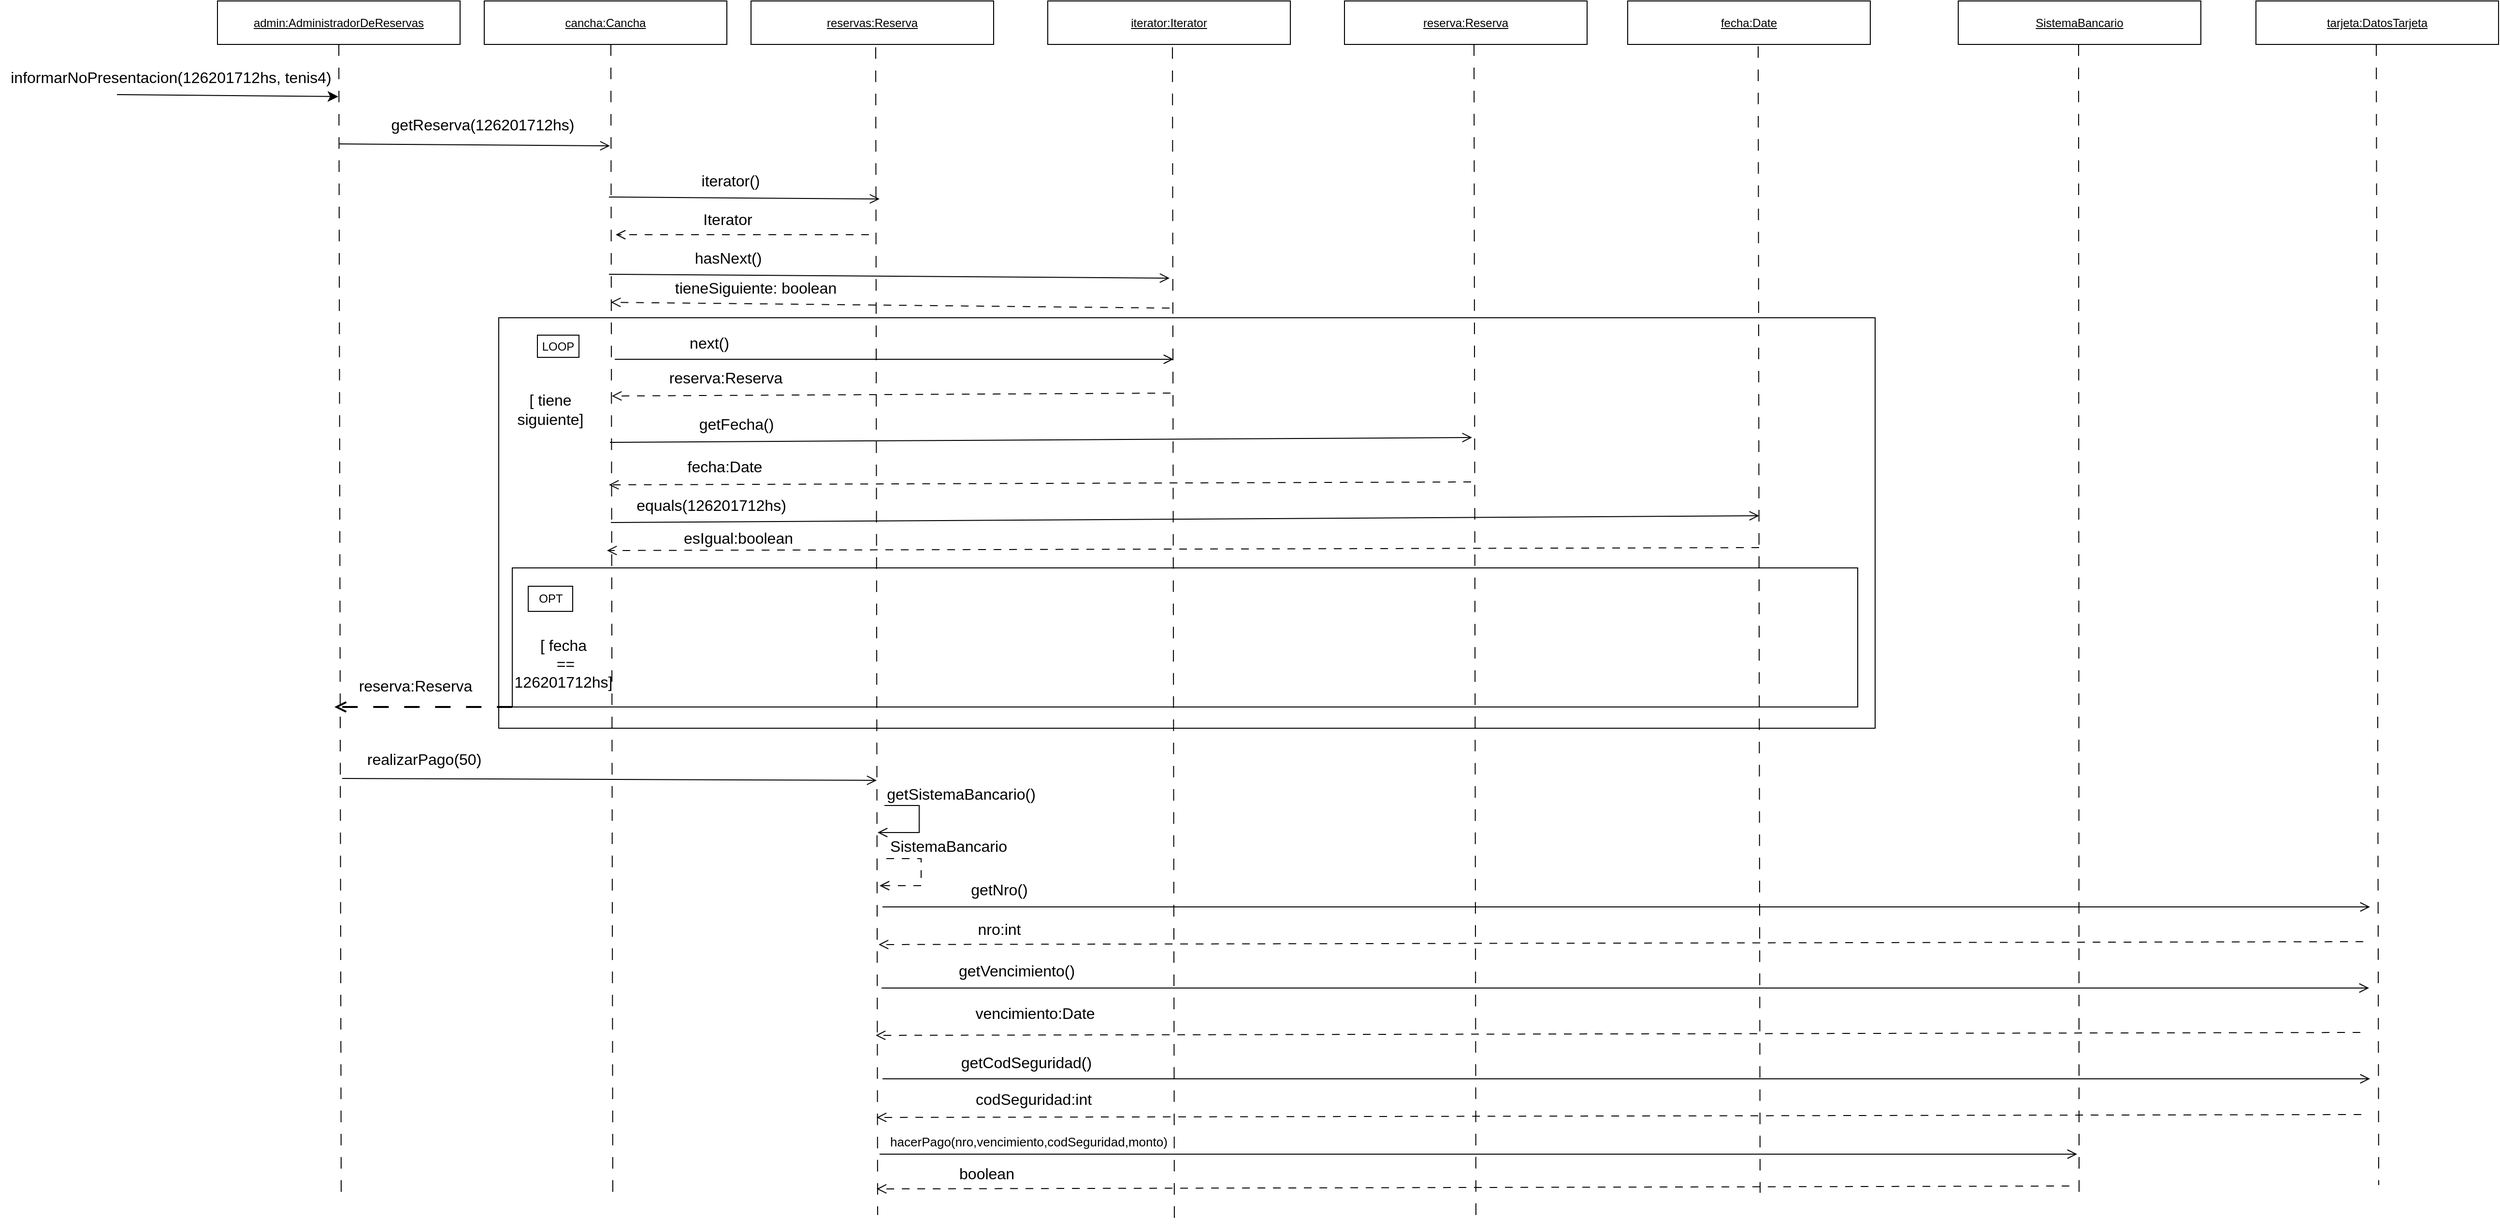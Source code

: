 <mxfile version="24.4.8" type="device">
  <diagram name="Página-1" id="lqZUrQwgJUGXGH3_-4Pu">
    <mxGraphModel dx="4897" dy="2954" grid="0" gridSize="10" guides="1" tooltips="1" connect="1" arrows="1" fold="1" page="0" pageScale="1" pageWidth="827" pageHeight="1169" math="0" shadow="0">
      <root>
        <mxCell id="0" />
        <mxCell id="1" parent="0" />
        <mxCell id="uq75FCylCMwHS8_xi1bC-27" value="" style="rounded=0;whiteSpace=wrap;html=1;" vertex="1" parent="1">
          <mxGeometry x="-29" y="171" width="1424" height="425" as="geometry" />
        </mxCell>
        <mxCell id="uq75FCylCMwHS8_xi1bC-50" value="" style="rounded=0;whiteSpace=wrap;html=1;" vertex="1" parent="1">
          <mxGeometry x="-15" y="430" width="1392" height="144" as="geometry" />
        </mxCell>
        <mxCell id="uq75FCylCMwHS8_xi1bC-2" style="edgeStyle=none;curved=1;rounded=0;orthogonalLoop=1;jettySize=auto;html=1;fontSize=12;startSize=8;endSize=8;endArrow=none;endFill=0;dashed=1;dashPattern=12 12;" edge="1" parent="1" source="uq75FCylCMwHS8_xi1bC-1">
          <mxGeometry relative="1" as="geometry">
            <mxPoint x="-192" y="1081" as="targetPoint" />
          </mxGeometry>
        </mxCell>
        <mxCell id="uq75FCylCMwHS8_xi1bC-1" value="&lt;u&gt;admin:AdministradorDeReservas&lt;/u&gt;" style="rounded=0;whiteSpace=wrap;html=1;" vertex="1" parent="1">
          <mxGeometry x="-320" y="-157" width="251" height="45" as="geometry" />
        </mxCell>
        <mxCell id="uq75FCylCMwHS8_xi1bC-3" value="" style="endArrow=classic;html=1;rounded=0;fontSize=12;startSize=8;endSize=8;curved=1;" edge="1" parent="1">
          <mxGeometry width="50" height="50" relative="1" as="geometry">
            <mxPoint x="-424" y="-60" as="sourcePoint" />
            <mxPoint x="-195" y="-58" as="targetPoint" />
          </mxGeometry>
        </mxCell>
        <mxCell id="uq75FCylCMwHS8_xi1bC-4" value="informarNoPresentacion(126201712hs, tenis4)" style="text;html=1;align=center;verticalAlign=middle;whiteSpace=wrap;rounded=0;fontSize=16;" vertex="1" parent="1">
          <mxGeometry x="-545" y="-100" width="354" height="44" as="geometry" />
        </mxCell>
        <mxCell id="uq75FCylCMwHS8_xi1bC-7" value="&lt;u&gt;cancha:Cancha&lt;/u&gt;" style="rounded=0;whiteSpace=wrap;html=1;" vertex="1" parent="1">
          <mxGeometry x="-44" y="-157" width="251" height="45" as="geometry" />
        </mxCell>
        <mxCell id="uq75FCylCMwHS8_xi1bC-9" value="&lt;u&gt;reservas:Reserva&lt;/u&gt;" style="rounded=0;whiteSpace=wrap;html=1;" vertex="1" parent="1">
          <mxGeometry x="232" y="-157" width="251" height="45" as="geometry" />
        </mxCell>
        <mxCell id="uq75FCylCMwHS8_xi1bC-11" style="edgeStyle=none;curved=1;rounded=0;orthogonalLoop=1;jettySize=auto;html=1;fontSize=12;startSize=8;endSize=8;endArrow=none;endFill=0;dashed=1;dashPattern=12 12;" edge="1" parent="1">
          <mxGeometry relative="1" as="geometry">
            <mxPoint x="89" y="1082" as="targetPoint" />
            <mxPoint x="87" y="-112" as="sourcePoint" />
          </mxGeometry>
        </mxCell>
        <mxCell id="uq75FCylCMwHS8_xi1bC-12" style="edgeStyle=none;curved=1;rounded=0;orthogonalLoop=1;jettySize=auto;html=1;fontSize=12;startSize=8;endSize=8;endArrow=none;endFill=0;dashed=1;dashPattern=12 12;" edge="1" parent="1">
          <mxGeometry relative="1" as="geometry">
            <mxPoint x="363" y="1100" as="targetPoint" />
            <mxPoint x="361" y="-109" as="sourcePoint" />
          </mxGeometry>
        </mxCell>
        <mxCell id="uq75FCylCMwHS8_xi1bC-13" value="" style="endArrow=open;html=1;rounded=0;fontSize=12;startSize=8;endSize=8;curved=1;endFill=0;" edge="1" parent="1">
          <mxGeometry width="50" height="50" relative="1" as="geometry">
            <mxPoint x="-194" y="-9" as="sourcePoint" />
            <mxPoint x="86" y="-7" as="targetPoint" />
          </mxGeometry>
        </mxCell>
        <mxCell id="uq75FCylCMwHS8_xi1bC-14" value="getReserva(126201712hs)" style="text;html=1;align=center;verticalAlign=middle;whiteSpace=wrap;rounded=0;fontSize=16;" vertex="1" parent="1">
          <mxGeometry x="-136" y="-44" width="181" height="30" as="geometry" />
        </mxCell>
        <mxCell id="uq75FCylCMwHS8_xi1bC-16" value="&lt;u&gt;iterator:Iterator&lt;/u&gt;" style="rounded=0;whiteSpace=wrap;html=1;" vertex="1" parent="1">
          <mxGeometry x="539" y="-157" width="251" height="45" as="geometry" />
        </mxCell>
        <mxCell id="uq75FCylCMwHS8_xi1bC-17" style="edgeStyle=none;curved=1;rounded=0;orthogonalLoop=1;jettySize=auto;html=1;fontSize=12;startSize=8;endSize=8;endArrow=none;endFill=0;dashed=1;dashPattern=12 12;" edge="1" parent="1">
          <mxGeometry relative="1" as="geometry">
            <mxPoint x="670" y="1113" as="targetPoint" />
            <mxPoint x="668" y="-109" as="sourcePoint" />
          </mxGeometry>
        </mxCell>
        <mxCell id="uq75FCylCMwHS8_xi1bC-19" value="" style="endArrow=open;html=1;rounded=0;fontSize=12;startSize=8;endSize=8;curved=1;endFill=0;" edge="1" parent="1">
          <mxGeometry width="50" height="50" relative="1" as="geometry">
            <mxPoint x="85" y="46" as="sourcePoint" />
            <mxPoint x="365" y="48" as="targetPoint" />
          </mxGeometry>
        </mxCell>
        <mxCell id="uq75FCylCMwHS8_xi1bC-20" value="iterator()" style="text;html=1;align=center;verticalAlign=middle;whiteSpace=wrap;rounded=0;fontSize=16;" vertex="1" parent="1">
          <mxGeometry x="181" y="14" width="60" height="30" as="geometry" />
        </mxCell>
        <mxCell id="uq75FCylCMwHS8_xi1bC-21" value="" style="endArrow=open;html=1;rounded=0;fontSize=12;startSize=8;endSize=8;curved=1;dashed=1;dashPattern=8 8;endFill=0;" edge="1" parent="1">
          <mxGeometry width="50" height="50" relative="1" as="geometry">
            <mxPoint x="354" y="85" as="sourcePoint" />
            <mxPoint x="92" y="85" as="targetPoint" />
          </mxGeometry>
        </mxCell>
        <mxCell id="uq75FCylCMwHS8_xi1bC-22" value="Iterator" style="text;html=1;align=center;verticalAlign=middle;whiteSpace=wrap;rounded=0;fontSize=16;" vertex="1" parent="1">
          <mxGeometry x="178" y="54" width="60" height="30" as="geometry" />
        </mxCell>
        <mxCell id="uq75FCylCMwHS8_xi1bC-23" value="" style="endArrow=open;html=1;rounded=0;fontSize=12;startSize=8;endSize=8;curved=1;endFill=0;" edge="1" parent="1">
          <mxGeometry width="50" height="50" relative="1" as="geometry">
            <mxPoint x="85" y="126" as="sourcePoint" />
            <mxPoint x="665" y="130" as="targetPoint" />
          </mxGeometry>
        </mxCell>
        <mxCell id="uq75FCylCMwHS8_xi1bC-24" value="hasNext()" style="text;html=1;align=center;verticalAlign=middle;whiteSpace=wrap;rounded=0;fontSize=16;" vertex="1" parent="1">
          <mxGeometry x="158.5" y="90" width="99" height="38" as="geometry" />
        </mxCell>
        <mxCell id="uq75FCylCMwHS8_xi1bC-25" value="" style="endArrow=open;html=1;rounded=0;fontSize=12;startSize=8;endSize=8;curved=1;dashed=1;dashPattern=8 8;endFill=0;" edge="1" parent="1">
          <mxGeometry width="50" height="50" relative="1" as="geometry">
            <mxPoint x="665" y="161" as="sourcePoint" />
            <mxPoint x="87" y="155" as="targetPoint" />
          </mxGeometry>
        </mxCell>
        <mxCell id="uq75FCylCMwHS8_xi1bC-26" value="tieneSiguiente: boolean" style="text;html=1;align=center;verticalAlign=middle;whiteSpace=wrap;rounded=0;fontSize=16;" vertex="1" parent="1">
          <mxGeometry x="122" y="128" width="230" height="23" as="geometry" />
        </mxCell>
        <mxCell id="uq75FCylCMwHS8_xi1bC-28" value="LOOP" style="rounded=0;whiteSpace=wrap;html=1;" vertex="1" parent="1">
          <mxGeometry x="11" y="189" width="43" height="23" as="geometry" />
        </mxCell>
        <mxCell id="uq75FCylCMwHS8_xi1bC-29" value="[ tiene siguiente]" style="text;html=1;align=center;verticalAlign=middle;whiteSpace=wrap;rounded=0;fontSize=16;" vertex="1" parent="1">
          <mxGeometry x="-12" y="241" width="73" height="50" as="geometry" />
        </mxCell>
        <mxCell id="uq75FCylCMwHS8_xi1bC-30" value="" style="endArrow=open;html=1;rounded=0;fontSize=12;startSize=8;endSize=8;curved=1;endFill=0;" edge="1" parent="1">
          <mxGeometry width="50" height="50" relative="1" as="geometry">
            <mxPoint x="91" y="214" as="sourcePoint" />
            <mxPoint x="669" y="214" as="targetPoint" />
          </mxGeometry>
        </mxCell>
        <mxCell id="uq75FCylCMwHS8_xi1bC-31" value="next()" style="text;html=1;align=center;verticalAlign=middle;whiteSpace=wrap;rounded=0;fontSize=16;" vertex="1" parent="1">
          <mxGeometry x="158.5" y="182" width="60" height="30" as="geometry" />
        </mxCell>
        <mxCell id="uq75FCylCMwHS8_xi1bC-32" value="" style="endArrow=open;html=1;rounded=0;fontSize=12;startSize=8;endSize=8;curved=1;dashed=1;dashPattern=8 8;endFill=0;" edge="1" parent="1">
          <mxGeometry width="50" height="50" relative="1" as="geometry">
            <mxPoint x="666" y="249" as="sourcePoint" />
            <mxPoint x="88" y="252" as="targetPoint" />
          </mxGeometry>
        </mxCell>
        <mxCell id="uq75FCylCMwHS8_xi1bC-33" value="reserva:Reserva" style="text;html=1;align=center;verticalAlign=middle;whiteSpace=wrap;rounded=0;fontSize=16;" vertex="1" parent="1">
          <mxGeometry x="143" y="220" width="126" height="26" as="geometry" />
        </mxCell>
        <mxCell id="uq75FCylCMwHS8_xi1bC-35" value="&lt;u&gt;reserva:Reserva&lt;/u&gt;" style="rounded=0;whiteSpace=wrap;html=1;" vertex="1" parent="1">
          <mxGeometry x="846" y="-157" width="251" height="45" as="geometry" />
        </mxCell>
        <mxCell id="uq75FCylCMwHS8_xi1bC-36" style="edgeStyle=none;curved=1;rounded=0;orthogonalLoop=1;jettySize=auto;html=1;fontSize=12;startSize=8;endSize=8;endArrow=none;endFill=0;dashed=1;dashPattern=12 12;" edge="1" parent="1">
          <mxGeometry relative="1" as="geometry">
            <mxPoint x="982" y="1103" as="targetPoint" />
            <mxPoint x="980" y="-112" as="sourcePoint" />
          </mxGeometry>
        </mxCell>
        <mxCell id="uq75FCylCMwHS8_xi1bC-38" value="" style="endArrow=open;html=1;rounded=0;fontSize=12;startSize=8;endSize=8;curved=1;endFill=0;" edge="1" parent="1">
          <mxGeometry width="50" height="50" relative="1" as="geometry">
            <mxPoint x="86" y="300" as="sourcePoint" />
            <mxPoint x="978" y="295" as="targetPoint" />
          </mxGeometry>
        </mxCell>
        <mxCell id="uq75FCylCMwHS8_xi1bC-40" value="getFecha()" style="text;html=1;align=center;verticalAlign=middle;whiteSpace=wrap;rounded=0;fontSize=16;" vertex="1" parent="1">
          <mxGeometry x="172" y="266" width="90" height="29" as="geometry" />
        </mxCell>
        <mxCell id="uq75FCylCMwHS8_xi1bC-41" value="" style="endArrow=open;html=1;rounded=0;fontSize=12;startSize=8;endSize=8;curved=1;dashed=1;dashPattern=8 8;endFill=0;" edge="1" parent="1">
          <mxGeometry width="50" height="50" relative="1" as="geometry">
            <mxPoint x="977" y="341" as="sourcePoint" />
            <mxPoint x="85" y="344" as="targetPoint" />
          </mxGeometry>
        </mxCell>
        <mxCell id="uq75FCylCMwHS8_xi1bC-42" value="fecha:Date" style="text;html=1;align=center;verticalAlign=middle;whiteSpace=wrap;rounded=0;fontSize=16;" vertex="1" parent="1">
          <mxGeometry x="161" y="312" width="88" height="25" as="geometry" />
        </mxCell>
        <mxCell id="uq75FCylCMwHS8_xi1bC-44" value="&lt;u&gt;fecha:Date&lt;/u&gt;" style="rounded=0;whiteSpace=wrap;html=1;" vertex="1" parent="1">
          <mxGeometry x="1139" y="-157" width="251" height="45" as="geometry" />
        </mxCell>
        <mxCell id="uq75FCylCMwHS8_xi1bC-45" style="edgeStyle=none;curved=1;rounded=0;orthogonalLoop=1;jettySize=auto;html=1;fontSize=12;startSize=8;endSize=8;endArrow=none;endFill=0;dashed=1;dashPattern=12 12;" edge="1" parent="1">
          <mxGeometry relative="1" as="geometry">
            <mxPoint x="1276" y="1077" as="targetPoint" />
            <mxPoint x="1274" y="-110" as="sourcePoint" />
          </mxGeometry>
        </mxCell>
        <mxCell id="uq75FCylCMwHS8_xi1bC-46" value="" style="endArrow=open;html=1;rounded=0;fontSize=12;startSize=8;endSize=8;curved=1;endFill=0;" edge="1" parent="1">
          <mxGeometry width="50" height="50" relative="1" as="geometry">
            <mxPoint x="87" y="383" as="sourcePoint" />
            <mxPoint x="1275" y="376" as="targetPoint" />
          </mxGeometry>
        </mxCell>
        <mxCell id="uq75FCylCMwHS8_xi1bC-47" value="equals(126201712hs)" style="text;html=1;align=center;verticalAlign=middle;whiteSpace=wrap;rounded=0;fontSize=16;" vertex="1" parent="1">
          <mxGeometry x="161" y="350" width="60" height="30" as="geometry" />
        </mxCell>
        <mxCell id="uq75FCylCMwHS8_xi1bC-51" value="OPT" style="rounded=0;whiteSpace=wrap;html=1;" vertex="1" parent="1">
          <mxGeometry x="1.5" y="449" width="46" height="26" as="geometry" />
        </mxCell>
        <mxCell id="uq75FCylCMwHS8_xi1bC-52" value="[ fecha&lt;div&gt;&amp;nbsp;== 126201712hs]&lt;/div&gt;" style="text;html=1;align=center;verticalAlign=middle;whiteSpace=wrap;rounded=0;fontSize=16;" vertex="1" parent="1">
          <mxGeometry x="-12" y="485" width="100" height="88" as="geometry" />
        </mxCell>
        <mxCell id="uq75FCylCMwHS8_xi1bC-53" value="" style="endArrow=open;html=1;rounded=0;fontSize=12;startSize=8;endSize=8;curved=1;dashed=1;dashPattern=8 8;endFill=0;exitX=0;exitY=1;exitDx=0;exitDy=0;strokeWidth=2;" edge="1" parent="1" source="uq75FCylCMwHS8_xi1bC-50">
          <mxGeometry width="50" height="50" relative="1" as="geometry">
            <mxPoint x="6" y="583" as="sourcePoint" />
            <mxPoint x="-199" y="574" as="targetPoint" />
          </mxGeometry>
        </mxCell>
        <mxCell id="uq75FCylCMwHS8_xi1bC-54" value="reserva:Reserva" style="text;html=1;align=center;verticalAlign=middle;whiteSpace=wrap;rounded=0;fontSize=16;" vertex="1" parent="1">
          <mxGeometry x="-177" y="539" width="124" height="26" as="geometry" />
        </mxCell>
        <mxCell id="uq75FCylCMwHS8_xi1bC-56" value="" style="endArrow=open;html=1;rounded=0;fontSize=12;startSize=8;endSize=8;curved=1;dashed=1;dashPattern=8 8;endFill=0;" edge="1" parent="1">
          <mxGeometry width="50" height="50" relative="1" as="geometry">
            <mxPoint x="1275" y="409" as="sourcePoint" />
            <mxPoint x="83" y="412" as="targetPoint" />
          </mxGeometry>
        </mxCell>
        <mxCell id="uq75FCylCMwHS8_xi1bC-59" value="esIgual:boolean" style="text;html=1;align=center;verticalAlign=middle;whiteSpace=wrap;rounded=0;fontSize=16;" vertex="1" parent="1">
          <mxGeometry x="148" y="386" width="142" height="25" as="geometry" />
        </mxCell>
        <mxCell id="uq75FCylCMwHS8_xi1bC-60" value="" style="endArrow=open;html=1;rounded=0;fontSize=12;startSize=8;endSize=8;curved=1;endFill=0;" edge="1" parent="1">
          <mxGeometry width="50" height="50" relative="1" as="geometry">
            <mxPoint x="-191" y="648" as="sourcePoint" />
            <mxPoint x="362" y="650" as="targetPoint" />
          </mxGeometry>
        </mxCell>
        <mxCell id="uq75FCylCMwHS8_xi1bC-61" value="realizarPago(50)" style="text;html=1;align=center;verticalAlign=middle;whiteSpace=wrap;rounded=0;fontSize=16;" vertex="1" parent="1">
          <mxGeometry x="-136" y="613" width="60" height="30" as="geometry" />
        </mxCell>
        <mxCell id="uq75FCylCMwHS8_xi1bC-63" value="&lt;u&gt;SistemaBancario&lt;/u&gt;" style="rounded=0;whiteSpace=wrap;html=1;" vertex="1" parent="1">
          <mxGeometry x="1481" y="-157" width="251" height="45" as="geometry" />
        </mxCell>
        <mxCell id="uq75FCylCMwHS8_xi1bC-64" style="edgeStyle=none;curved=1;rounded=0;orthogonalLoop=1;jettySize=auto;html=1;fontSize=12;startSize=8;endSize=8;endArrow=none;endFill=0;dashed=1;dashPattern=12 12;" edge="1" parent="1">
          <mxGeometry relative="1" as="geometry">
            <mxPoint x="1606" y="1084" as="targetPoint" />
            <mxPoint x="1605.5" y="-112" as="sourcePoint" />
          </mxGeometry>
        </mxCell>
        <mxCell id="uq75FCylCMwHS8_xi1bC-66" value="getSistemaBancario()" style="text;html=1;align=center;verticalAlign=middle;whiteSpace=wrap;rounded=0;fontSize=16;" vertex="1" parent="1">
          <mxGeometry x="367" y="649" width="165" height="30" as="geometry" />
        </mxCell>
        <mxCell id="uq75FCylCMwHS8_xi1bC-69" value="SistemaBancario" style="text;html=1;align=center;verticalAlign=middle;whiteSpace=wrap;rounded=0;fontSize=16;" vertex="1" parent="1">
          <mxGeometry x="367" y="705" width="139" height="26" as="geometry" />
        </mxCell>
        <mxCell id="uq75FCylCMwHS8_xi1bC-70" value="&lt;u&gt;tarjeta:DatosTarjeta&lt;/u&gt;" style="rounded=0;whiteSpace=wrap;html=1;" vertex="1" parent="1">
          <mxGeometry x="1789" y="-157" width="251" height="45" as="geometry" />
        </mxCell>
        <mxCell id="uq75FCylCMwHS8_xi1bC-71" style="edgeStyle=none;curved=1;rounded=0;orthogonalLoop=1;jettySize=auto;html=1;fontSize=12;startSize=8;endSize=8;endArrow=none;endFill=0;dashed=1;dashPattern=12 12;" edge="1" parent="1">
          <mxGeometry relative="1" as="geometry">
            <mxPoint x="1916" y="1069" as="targetPoint" />
            <mxPoint x="1913.5" y="-112" as="sourcePoint" />
          </mxGeometry>
        </mxCell>
        <mxCell id="uq75FCylCMwHS8_xi1bC-72" value="" style="endArrow=open;html=1;rounded=0;fontSize=12;startSize=8;endSize=8;curved=1;endFill=0;" edge="1" parent="1">
          <mxGeometry width="50" height="50" relative="1" as="geometry">
            <mxPoint x="368" y="781" as="sourcePoint" />
            <mxPoint x="1907" y="781" as="targetPoint" />
          </mxGeometry>
        </mxCell>
        <mxCell id="uq75FCylCMwHS8_xi1bC-74" value="getNro()" style="text;html=1;align=center;verticalAlign=middle;whiteSpace=wrap;rounded=0;fontSize=16;" vertex="1" parent="1">
          <mxGeometry x="459" y="748" width="60" height="30" as="geometry" />
        </mxCell>
        <mxCell id="uq75FCylCMwHS8_xi1bC-75" value="" style="endArrow=open;html=1;rounded=0;fontSize=12;startSize=8;endSize=8;curved=1;dashed=1;dashPattern=8 8;endFill=0;" edge="1" parent="1">
          <mxGeometry width="50" height="50" relative="1" as="geometry">
            <mxPoint x="1900" y="817" as="sourcePoint" />
            <mxPoint x="364" y="820" as="targetPoint" />
          </mxGeometry>
        </mxCell>
        <mxCell id="uq75FCylCMwHS8_xi1bC-76" value="nro:int" style="text;html=1;align=center;verticalAlign=middle;whiteSpace=wrap;rounded=0;fontSize=16;" vertex="1" parent="1">
          <mxGeometry x="459" y="789" width="60" height="30" as="geometry" />
        </mxCell>
        <mxCell id="uq75FCylCMwHS8_xi1bC-77" value="" style="endArrow=open;html=1;rounded=0;fontSize=12;startSize=8;endSize=8;curved=1;endFill=0;" edge="1" parent="1">
          <mxGeometry width="50" height="50" relative="1" as="geometry">
            <mxPoint x="367" y="865" as="sourcePoint" />
            <mxPoint x="1906" y="865" as="targetPoint" />
          </mxGeometry>
        </mxCell>
        <mxCell id="uq75FCylCMwHS8_xi1bC-78" value="getVencimiento()" style="text;html=1;align=center;verticalAlign=middle;whiteSpace=wrap;rounded=0;fontSize=16;" vertex="1" parent="1">
          <mxGeometry x="434" y="835" width="146" height="23" as="geometry" />
        </mxCell>
        <mxCell id="uq75FCylCMwHS8_xi1bC-79" value="" style="endArrow=open;html=1;rounded=0;fontSize=12;startSize=8;endSize=8;curved=1;dashed=1;dashPattern=8 8;endFill=0;" edge="1" parent="1">
          <mxGeometry width="50" height="50" relative="1" as="geometry">
            <mxPoint x="1897" y="911" as="sourcePoint" />
            <mxPoint x="361" y="914" as="targetPoint" />
          </mxGeometry>
        </mxCell>
        <mxCell id="uq75FCylCMwHS8_xi1bC-80" value="vencimiento:Date" style="text;html=1;align=center;verticalAlign=middle;whiteSpace=wrap;rounded=0;fontSize=16;" vertex="1" parent="1">
          <mxGeometry x="455" y="874" width="142" height="34" as="geometry" />
        </mxCell>
        <mxCell id="uq75FCylCMwHS8_xi1bC-81" value="" style="endArrow=open;html=1;rounded=0;fontSize=12;startSize=8;endSize=8;curved=1;endFill=0;" edge="1" parent="1">
          <mxGeometry width="50" height="50" relative="1" as="geometry">
            <mxPoint x="368" y="959" as="sourcePoint" />
            <mxPoint x="1907" y="959" as="targetPoint" />
          </mxGeometry>
        </mxCell>
        <mxCell id="uq75FCylCMwHS8_xi1bC-83" value="getCodSeguridad()" style="text;html=1;align=center;verticalAlign=middle;whiteSpace=wrap;rounded=0;fontSize=16;" vertex="1" parent="1">
          <mxGeometry x="434" y="924" width="166" height="35" as="geometry" />
        </mxCell>
        <mxCell id="uq75FCylCMwHS8_xi1bC-84" value="" style="endArrow=open;html=1;rounded=0;fontSize=12;startSize=8;endSize=8;curved=1;dashed=1;dashPattern=8 8;endFill=0;" edge="1" parent="1">
          <mxGeometry width="50" height="50" relative="1" as="geometry">
            <mxPoint x="1898" y="996" as="sourcePoint" />
            <mxPoint x="362" y="999" as="targetPoint" />
          </mxGeometry>
        </mxCell>
        <mxCell id="uq75FCylCMwHS8_xi1bC-85" value="codSeguridad:int" style="text;html=1;align=center;verticalAlign=middle;whiteSpace=wrap;rounded=0;fontSize=16;" vertex="1" parent="1">
          <mxGeometry x="462" y="969" width="125" height="22" as="geometry" />
        </mxCell>
        <mxCell id="uq75FCylCMwHS8_xi1bC-86" value="" style="endArrow=open;html=1;rounded=0;fontSize=12;startSize=8;endSize=8;curved=1;endFill=0;" edge="1" parent="1">
          <mxGeometry width="50" height="50" relative="1" as="geometry">
            <mxPoint x="365" y="1037" as="sourcePoint" />
            <mxPoint x="1604" y="1037" as="targetPoint" />
          </mxGeometry>
        </mxCell>
        <mxCell id="uq75FCylCMwHS8_xi1bC-87" value="&lt;font style=&quot;font-size: 13px;&quot;&gt;hacerPago(nro,vencimiento,codSeguridad,monto)&lt;/font&gt;" style="text;html=1;align=center;verticalAlign=middle;whiteSpace=wrap;rounded=0;fontSize=16;" vertex="1" parent="1">
          <mxGeometry x="362" y="1009" width="315" height="28" as="geometry" />
        </mxCell>
        <mxCell id="uq75FCylCMwHS8_xi1bC-89" value="" style="endArrow=open;html=1;rounded=0;fontSize=12;startSize=8;endSize=8;curved=1;dashed=1;dashPattern=8 8;endFill=0;" edge="1" parent="1">
          <mxGeometry width="50" height="50" relative="1" as="geometry">
            <mxPoint x="1596" y="1070" as="sourcePoint" />
            <mxPoint x="362" y="1073" as="targetPoint" />
          </mxGeometry>
        </mxCell>
        <mxCell id="uq75FCylCMwHS8_xi1bC-90" value="boolean" style="text;html=1;align=center;verticalAlign=middle;whiteSpace=wrap;rounded=0;fontSize=16;" vertex="1" parent="1">
          <mxGeometry x="446" y="1042" width="60" height="30" as="geometry" />
        </mxCell>
        <mxCell id="uq75FCylCMwHS8_xi1bC-92" value="" style="endArrow=open;html=1;rounded=0;fontSize=12;startSize=8;endSize=8;curved=0;endFill=0;" edge="1" parent="1">
          <mxGeometry width="50" height="50" relative="1" as="geometry">
            <mxPoint x="370" y="676" as="sourcePoint" />
            <mxPoint x="363" y="704" as="targetPoint" />
            <Array as="points">
              <mxPoint x="406" y="676" />
              <mxPoint x="406" y="704" />
            </Array>
          </mxGeometry>
        </mxCell>
        <mxCell id="uq75FCylCMwHS8_xi1bC-94" value="" style="endArrow=open;html=1;rounded=0;fontSize=12;startSize=8;endSize=8;curved=0;endFill=0;dashed=1;dashPattern=8 8;" edge="1" parent="1">
          <mxGeometry width="50" height="50" relative="1" as="geometry">
            <mxPoint x="372" y="731" as="sourcePoint" />
            <mxPoint x="365" y="759" as="targetPoint" />
            <Array as="points">
              <mxPoint x="408" y="731" />
              <mxPoint x="408" y="759" />
            </Array>
          </mxGeometry>
        </mxCell>
      </root>
    </mxGraphModel>
  </diagram>
</mxfile>
